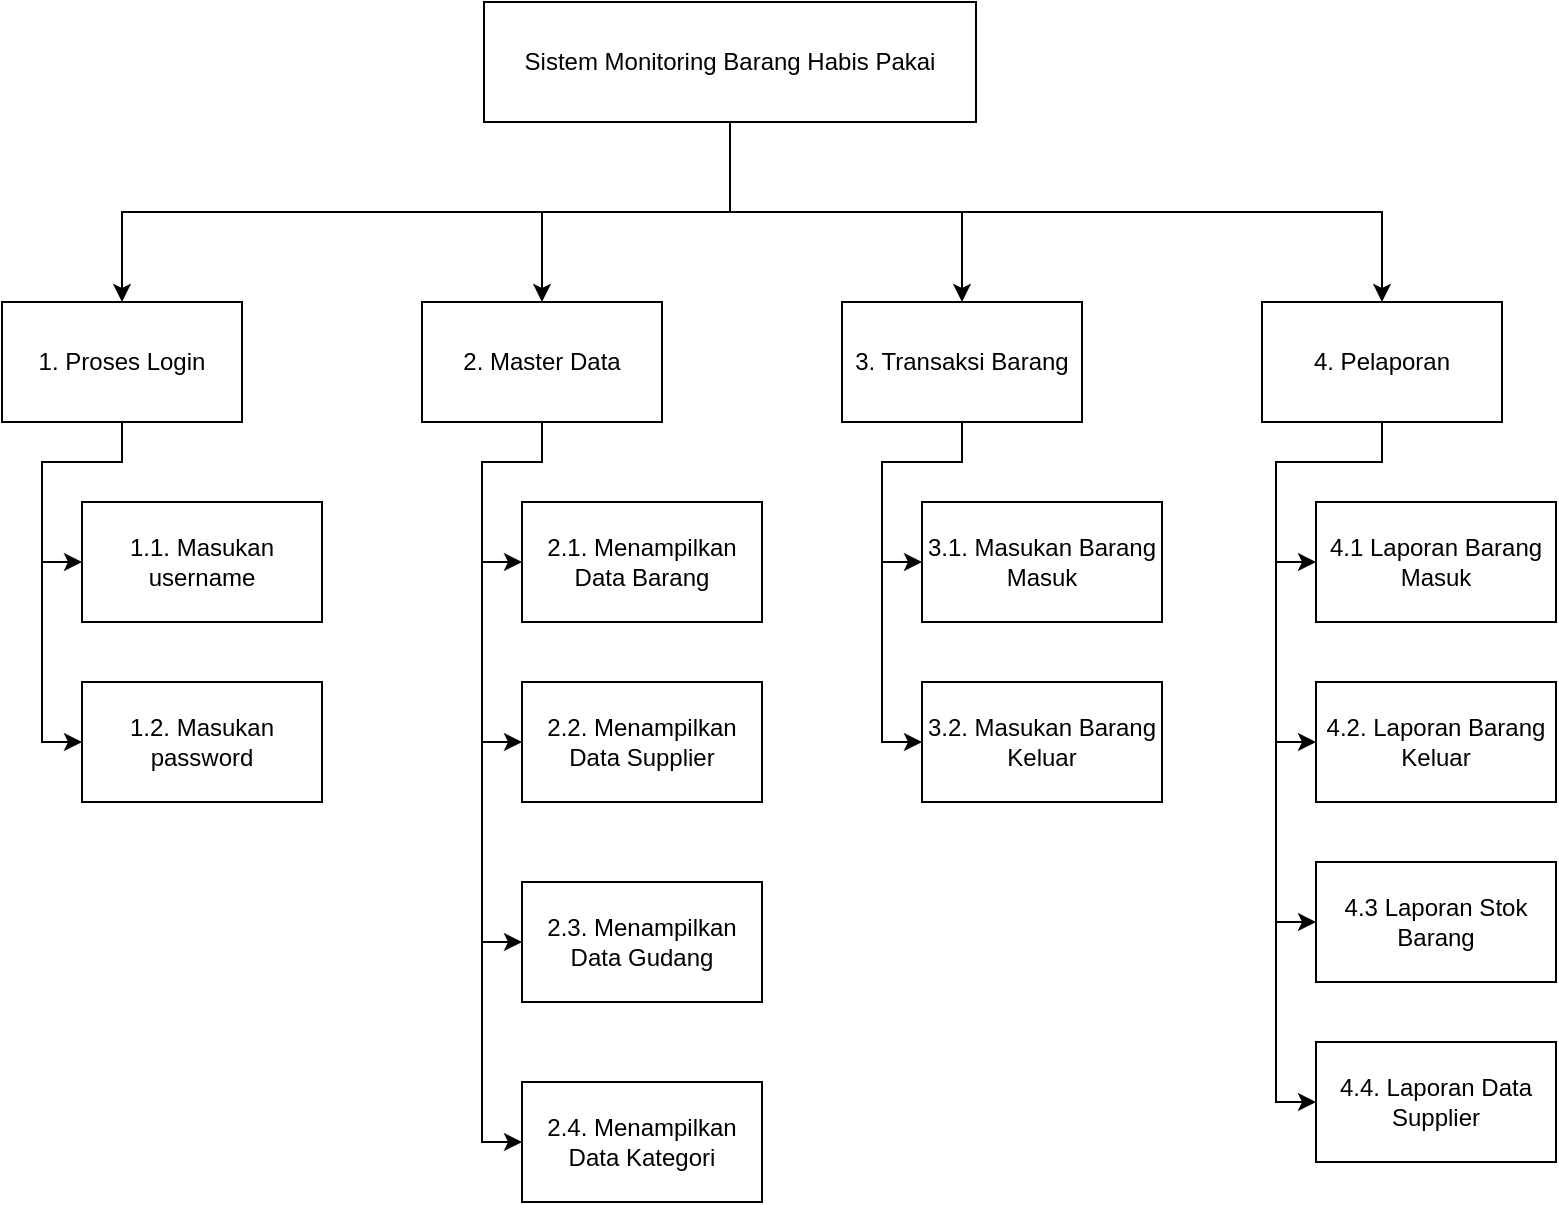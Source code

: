 <mxfile version="21.6.1" type="github">
  <diagram name="Page-1" id="Ydfbo8ijFInQbnIQcWor">
    <mxGraphModel dx="1434" dy="774" grid="1" gridSize="10" guides="1" tooltips="1" connect="1" arrows="1" fold="1" page="1" pageScale="1" pageWidth="1100" pageHeight="850" math="0" shadow="0">
      <root>
        <mxCell id="0" />
        <mxCell id="1" parent="0" />
        <mxCell id="kMu4B0mbjkcWy0vi4Cd8-1" style="edgeStyle=orthogonalEdgeStyle;rounded=0;orthogonalLoop=1;jettySize=auto;html=1;exitX=0.5;exitY=1;exitDx=0;exitDy=0;entryX=0.5;entryY=0;entryDx=0;entryDy=0;" edge="1" parent="1" source="kMu4B0mbjkcWy0vi4Cd8-5" target="kMu4B0mbjkcWy0vi4Cd8-8">
          <mxGeometry relative="1" as="geometry" />
        </mxCell>
        <mxCell id="kMu4B0mbjkcWy0vi4Cd8-2" style="edgeStyle=orthogonalEdgeStyle;rounded=0;orthogonalLoop=1;jettySize=auto;html=1;exitX=0.5;exitY=1;exitDx=0;exitDy=0;entryX=0.5;entryY=0;entryDx=0;entryDy=0;" edge="1" parent="1" source="kMu4B0mbjkcWy0vi4Cd8-5" target="kMu4B0mbjkcWy0vi4Cd8-13">
          <mxGeometry relative="1" as="geometry" />
        </mxCell>
        <mxCell id="kMu4B0mbjkcWy0vi4Cd8-3" style="edgeStyle=orthogonalEdgeStyle;rounded=0;orthogonalLoop=1;jettySize=auto;html=1;exitX=0.5;exitY=1;exitDx=0;exitDy=0;entryX=0.5;entryY=0;entryDx=0;entryDy=0;" edge="1" parent="1" source="kMu4B0mbjkcWy0vi4Cd8-5" target="kMu4B0mbjkcWy0vi4Cd8-16">
          <mxGeometry relative="1" as="geometry" />
        </mxCell>
        <mxCell id="kMu4B0mbjkcWy0vi4Cd8-4" style="edgeStyle=orthogonalEdgeStyle;rounded=0;orthogonalLoop=1;jettySize=auto;html=1;exitX=0.5;exitY=1;exitDx=0;exitDy=0;entryX=0.5;entryY=0;entryDx=0;entryDy=0;" edge="1" parent="1" source="kMu4B0mbjkcWy0vi4Cd8-5" target="kMu4B0mbjkcWy0vi4Cd8-19">
          <mxGeometry relative="1" as="geometry" />
        </mxCell>
        <mxCell id="kMu4B0mbjkcWy0vi4Cd8-5" value="Sistem Monitoring Barang Habis Pakai" style="rounded=0;whiteSpace=wrap;html=1;" vertex="1" parent="1">
          <mxGeometry x="291" y="20" width="246" height="60" as="geometry" />
        </mxCell>
        <mxCell id="kMu4B0mbjkcWy0vi4Cd8-6" style="edgeStyle=orthogonalEdgeStyle;rounded=0;orthogonalLoop=1;jettySize=auto;html=1;exitX=0.5;exitY=1;exitDx=0;exitDy=0;entryX=0;entryY=0.5;entryDx=0;entryDy=0;" edge="1" parent="1" source="kMu4B0mbjkcWy0vi4Cd8-8" target="kMu4B0mbjkcWy0vi4Cd8-20">
          <mxGeometry relative="1" as="geometry" />
        </mxCell>
        <mxCell id="kMu4B0mbjkcWy0vi4Cd8-7" style="edgeStyle=orthogonalEdgeStyle;rounded=0;orthogonalLoop=1;jettySize=auto;html=1;exitX=0.5;exitY=1;exitDx=0;exitDy=0;entryX=0;entryY=0.5;entryDx=0;entryDy=0;" edge="1" parent="1" source="kMu4B0mbjkcWy0vi4Cd8-8" target="kMu4B0mbjkcWy0vi4Cd8-21">
          <mxGeometry relative="1" as="geometry">
            <Array as="points">
              <mxPoint x="110" y="250" />
              <mxPoint x="70" y="250" />
              <mxPoint x="70" y="390" />
            </Array>
          </mxGeometry>
        </mxCell>
        <mxCell id="kMu4B0mbjkcWy0vi4Cd8-8" value="1. Proses Login" style="rounded=0;whiteSpace=wrap;html=1;" vertex="1" parent="1">
          <mxGeometry x="50" y="170" width="120" height="60" as="geometry" />
        </mxCell>
        <mxCell id="kMu4B0mbjkcWy0vi4Cd8-9" style="edgeStyle=orthogonalEdgeStyle;rounded=0;orthogonalLoop=1;jettySize=auto;html=1;exitX=0.5;exitY=1;exitDx=0;exitDy=0;entryX=0;entryY=0.5;entryDx=0;entryDy=0;" edge="1" parent="1" source="kMu4B0mbjkcWy0vi4Cd8-13" target="kMu4B0mbjkcWy0vi4Cd8-22">
          <mxGeometry relative="1" as="geometry" />
        </mxCell>
        <mxCell id="kMu4B0mbjkcWy0vi4Cd8-10" style="edgeStyle=orthogonalEdgeStyle;rounded=0;orthogonalLoop=1;jettySize=auto;html=1;exitX=0.5;exitY=1;exitDx=0;exitDy=0;entryX=0;entryY=0.5;entryDx=0;entryDy=0;" edge="1" parent="1" source="kMu4B0mbjkcWy0vi4Cd8-13" target="kMu4B0mbjkcWy0vi4Cd8-24">
          <mxGeometry relative="1" as="geometry">
            <Array as="points">
              <mxPoint x="320" y="250" />
              <mxPoint x="290" y="250" />
              <mxPoint x="290" y="390" />
            </Array>
          </mxGeometry>
        </mxCell>
        <mxCell id="kMu4B0mbjkcWy0vi4Cd8-11" style="edgeStyle=orthogonalEdgeStyle;rounded=0;orthogonalLoop=1;jettySize=auto;html=1;exitX=0.5;exitY=1;exitDx=0;exitDy=0;entryX=0;entryY=0.5;entryDx=0;entryDy=0;" edge="1" parent="1" source="kMu4B0mbjkcWy0vi4Cd8-13" target="kMu4B0mbjkcWy0vi4Cd8-23">
          <mxGeometry relative="1" as="geometry">
            <Array as="points">
              <mxPoint x="320" y="250" />
              <mxPoint x="290" y="250" />
              <mxPoint x="290" y="490" />
            </Array>
          </mxGeometry>
        </mxCell>
        <mxCell id="kMu4B0mbjkcWy0vi4Cd8-12" style="edgeStyle=orthogonalEdgeStyle;rounded=0;orthogonalLoop=1;jettySize=auto;html=1;exitX=0.5;exitY=1;exitDx=0;exitDy=0;entryX=0;entryY=0.5;entryDx=0;entryDy=0;" edge="1" parent="1" source="kMu4B0mbjkcWy0vi4Cd8-13" target="kMu4B0mbjkcWy0vi4Cd8-25">
          <mxGeometry relative="1" as="geometry">
            <Array as="points">
              <mxPoint x="320" y="250" />
              <mxPoint x="290" y="250" />
              <mxPoint x="290" y="590" />
            </Array>
          </mxGeometry>
        </mxCell>
        <mxCell id="kMu4B0mbjkcWy0vi4Cd8-13" value="2. Master Data" style="rounded=0;whiteSpace=wrap;html=1;" vertex="1" parent="1">
          <mxGeometry x="260" y="170" width="120" height="60" as="geometry" />
        </mxCell>
        <mxCell id="kMu4B0mbjkcWy0vi4Cd8-14" style="edgeStyle=orthogonalEdgeStyle;rounded=0;orthogonalLoop=1;jettySize=auto;html=1;exitX=0.5;exitY=1;exitDx=0;exitDy=0;entryX=0;entryY=0.5;entryDx=0;entryDy=0;" edge="1" parent="1" source="kMu4B0mbjkcWy0vi4Cd8-16" target="kMu4B0mbjkcWy0vi4Cd8-26">
          <mxGeometry relative="1" as="geometry" />
        </mxCell>
        <mxCell id="kMu4B0mbjkcWy0vi4Cd8-15" style="edgeStyle=orthogonalEdgeStyle;rounded=0;orthogonalLoop=1;jettySize=auto;html=1;exitX=0.5;exitY=1;exitDx=0;exitDy=0;entryX=0;entryY=0.5;entryDx=0;entryDy=0;" edge="1" parent="1" source="kMu4B0mbjkcWy0vi4Cd8-16" target="kMu4B0mbjkcWy0vi4Cd8-27">
          <mxGeometry relative="1" as="geometry">
            <Array as="points">
              <mxPoint x="530" y="250" />
              <mxPoint x="490" y="250" />
              <mxPoint x="490" y="390" />
            </Array>
          </mxGeometry>
        </mxCell>
        <mxCell id="kMu4B0mbjkcWy0vi4Cd8-16" value="3. Transaksi Barang" style="rounded=0;whiteSpace=wrap;html=1;" vertex="1" parent="1">
          <mxGeometry x="470" y="170" width="120" height="60" as="geometry" />
        </mxCell>
        <mxCell id="kMu4B0mbjkcWy0vi4Cd8-17" style="edgeStyle=orthogonalEdgeStyle;rounded=0;orthogonalLoop=1;jettySize=auto;html=1;exitX=0.5;exitY=1;exitDx=0;exitDy=0;entryX=0;entryY=0.5;entryDx=0;entryDy=0;" edge="1" parent="1" source="kMu4B0mbjkcWy0vi4Cd8-19" target="kMu4B0mbjkcWy0vi4Cd8-28">
          <mxGeometry relative="1" as="geometry" />
        </mxCell>
        <mxCell id="kMu4B0mbjkcWy0vi4Cd8-18" style="edgeStyle=orthogonalEdgeStyle;rounded=0;orthogonalLoop=1;jettySize=auto;html=1;exitX=0.5;exitY=1;exitDx=0;exitDy=0;entryX=0;entryY=0.5;entryDx=0;entryDy=0;" edge="1" parent="1" source="kMu4B0mbjkcWy0vi4Cd8-19" target="kMu4B0mbjkcWy0vi4Cd8-29">
          <mxGeometry relative="1" as="geometry">
            <Array as="points">
              <mxPoint x="740" y="250" />
              <mxPoint x="687" y="250" />
              <mxPoint x="687" y="390" />
            </Array>
          </mxGeometry>
        </mxCell>
        <mxCell id="kMu4B0mbjkcWy0vi4Cd8-32" style="edgeStyle=orthogonalEdgeStyle;rounded=0;orthogonalLoop=1;jettySize=auto;html=1;exitX=0.5;exitY=1;exitDx=0;exitDy=0;entryX=0;entryY=0.5;entryDx=0;entryDy=0;" edge="1" parent="1" source="kMu4B0mbjkcWy0vi4Cd8-19" target="kMu4B0mbjkcWy0vi4Cd8-30">
          <mxGeometry relative="1" as="geometry">
            <Array as="points">
              <mxPoint x="740" y="250" />
              <mxPoint x="687" y="250" />
              <mxPoint x="687" y="480" />
            </Array>
          </mxGeometry>
        </mxCell>
        <mxCell id="kMu4B0mbjkcWy0vi4Cd8-33" style="edgeStyle=orthogonalEdgeStyle;rounded=0;orthogonalLoop=1;jettySize=auto;html=1;exitX=0.5;exitY=1;exitDx=0;exitDy=0;entryX=0;entryY=0.5;entryDx=0;entryDy=0;" edge="1" parent="1" source="kMu4B0mbjkcWy0vi4Cd8-19" target="kMu4B0mbjkcWy0vi4Cd8-31">
          <mxGeometry relative="1" as="geometry">
            <Array as="points">
              <mxPoint x="740" y="250" />
              <mxPoint x="687" y="250" />
              <mxPoint x="687" y="570" />
            </Array>
          </mxGeometry>
        </mxCell>
        <mxCell id="kMu4B0mbjkcWy0vi4Cd8-19" value="4. Pelaporan" style="rounded=0;whiteSpace=wrap;html=1;" vertex="1" parent="1">
          <mxGeometry x="680" y="170" width="120" height="60" as="geometry" />
        </mxCell>
        <mxCell id="kMu4B0mbjkcWy0vi4Cd8-20" value="1.1. Masukan username" style="whiteSpace=wrap;html=1;rounded=0;" vertex="1" parent="1">
          <mxGeometry x="90" y="270" width="120" height="60" as="geometry" />
        </mxCell>
        <mxCell id="kMu4B0mbjkcWy0vi4Cd8-21" value="1.2. Masukan password" style="whiteSpace=wrap;html=1;rounded=0;" vertex="1" parent="1">
          <mxGeometry x="90" y="360" width="120" height="60" as="geometry" />
        </mxCell>
        <mxCell id="kMu4B0mbjkcWy0vi4Cd8-22" value="2.1. Menampilkan Data Barang" style="whiteSpace=wrap;html=1;rounded=0;" vertex="1" parent="1">
          <mxGeometry x="310" y="270" width="120" height="60" as="geometry" />
        </mxCell>
        <mxCell id="kMu4B0mbjkcWy0vi4Cd8-23" value="2.3. Menampilkan Data Gudang" style="whiteSpace=wrap;html=1;rounded=0;" vertex="1" parent="1">
          <mxGeometry x="310" y="460" width="120" height="60" as="geometry" />
        </mxCell>
        <mxCell id="kMu4B0mbjkcWy0vi4Cd8-24" value="2.2. Menampilkan Data Supplier" style="whiteSpace=wrap;html=1;rounded=0;" vertex="1" parent="1">
          <mxGeometry x="310" y="360" width="120" height="60" as="geometry" />
        </mxCell>
        <mxCell id="kMu4B0mbjkcWy0vi4Cd8-25" value="2.4. Menampilkan Data Kategori" style="whiteSpace=wrap;html=1;rounded=0;" vertex="1" parent="1">
          <mxGeometry x="310" y="560" width="120" height="60" as="geometry" />
        </mxCell>
        <mxCell id="kMu4B0mbjkcWy0vi4Cd8-26" value="3.1. Masukan Barang Masuk" style="whiteSpace=wrap;html=1;rounded=0;" vertex="1" parent="1">
          <mxGeometry x="510" y="270" width="120" height="60" as="geometry" />
        </mxCell>
        <mxCell id="kMu4B0mbjkcWy0vi4Cd8-27" value="3.2. Masukan Barang Keluar" style="whiteSpace=wrap;html=1;rounded=0;" vertex="1" parent="1">
          <mxGeometry x="510" y="360" width="120" height="60" as="geometry" />
        </mxCell>
        <mxCell id="kMu4B0mbjkcWy0vi4Cd8-28" value="4.1 Laporan Barang Masuk" style="whiteSpace=wrap;html=1;rounded=0;" vertex="1" parent="1">
          <mxGeometry x="707" y="270" width="120" height="60" as="geometry" />
        </mxCell>
        <mxCell id="kMu4B0mbjkcWy0vi4Cd8-29" value="4.2. Laporan Barang Keluar" style="whiteSpace=wrap;html=1;rounded=0;" vertex="1" parent="1">
          <mxGeometry x="707" y="360" width="120" height="60" as="geometry" />
        </mxCell>
        <mxCell id="kMu4B0mbjkcWy0vi4Cd8-30" value="4.3 Laporan Stok Barang" style="whiteSpace=wrap;html=1;rounded=0;" vertex="1" parent="1">
          <mxGeometry x="707" y="450" width="120" height="60" as="geometry" />
        </mxCell>
        <mxCell id="kMu4B0mbjkcWy0vi4Cd8-31" value="4.4. Laporan Data Supplier" style="whiteSpace=wrap;html=1;rounded=0;" vertex="1" parent="1">
          <mxGeometry x="707" y="540" width="120" height="60" as="geometry" />
        </mxCell>
      </root>
    </mxGraphModel>
  </diagram>
</mxfile>
